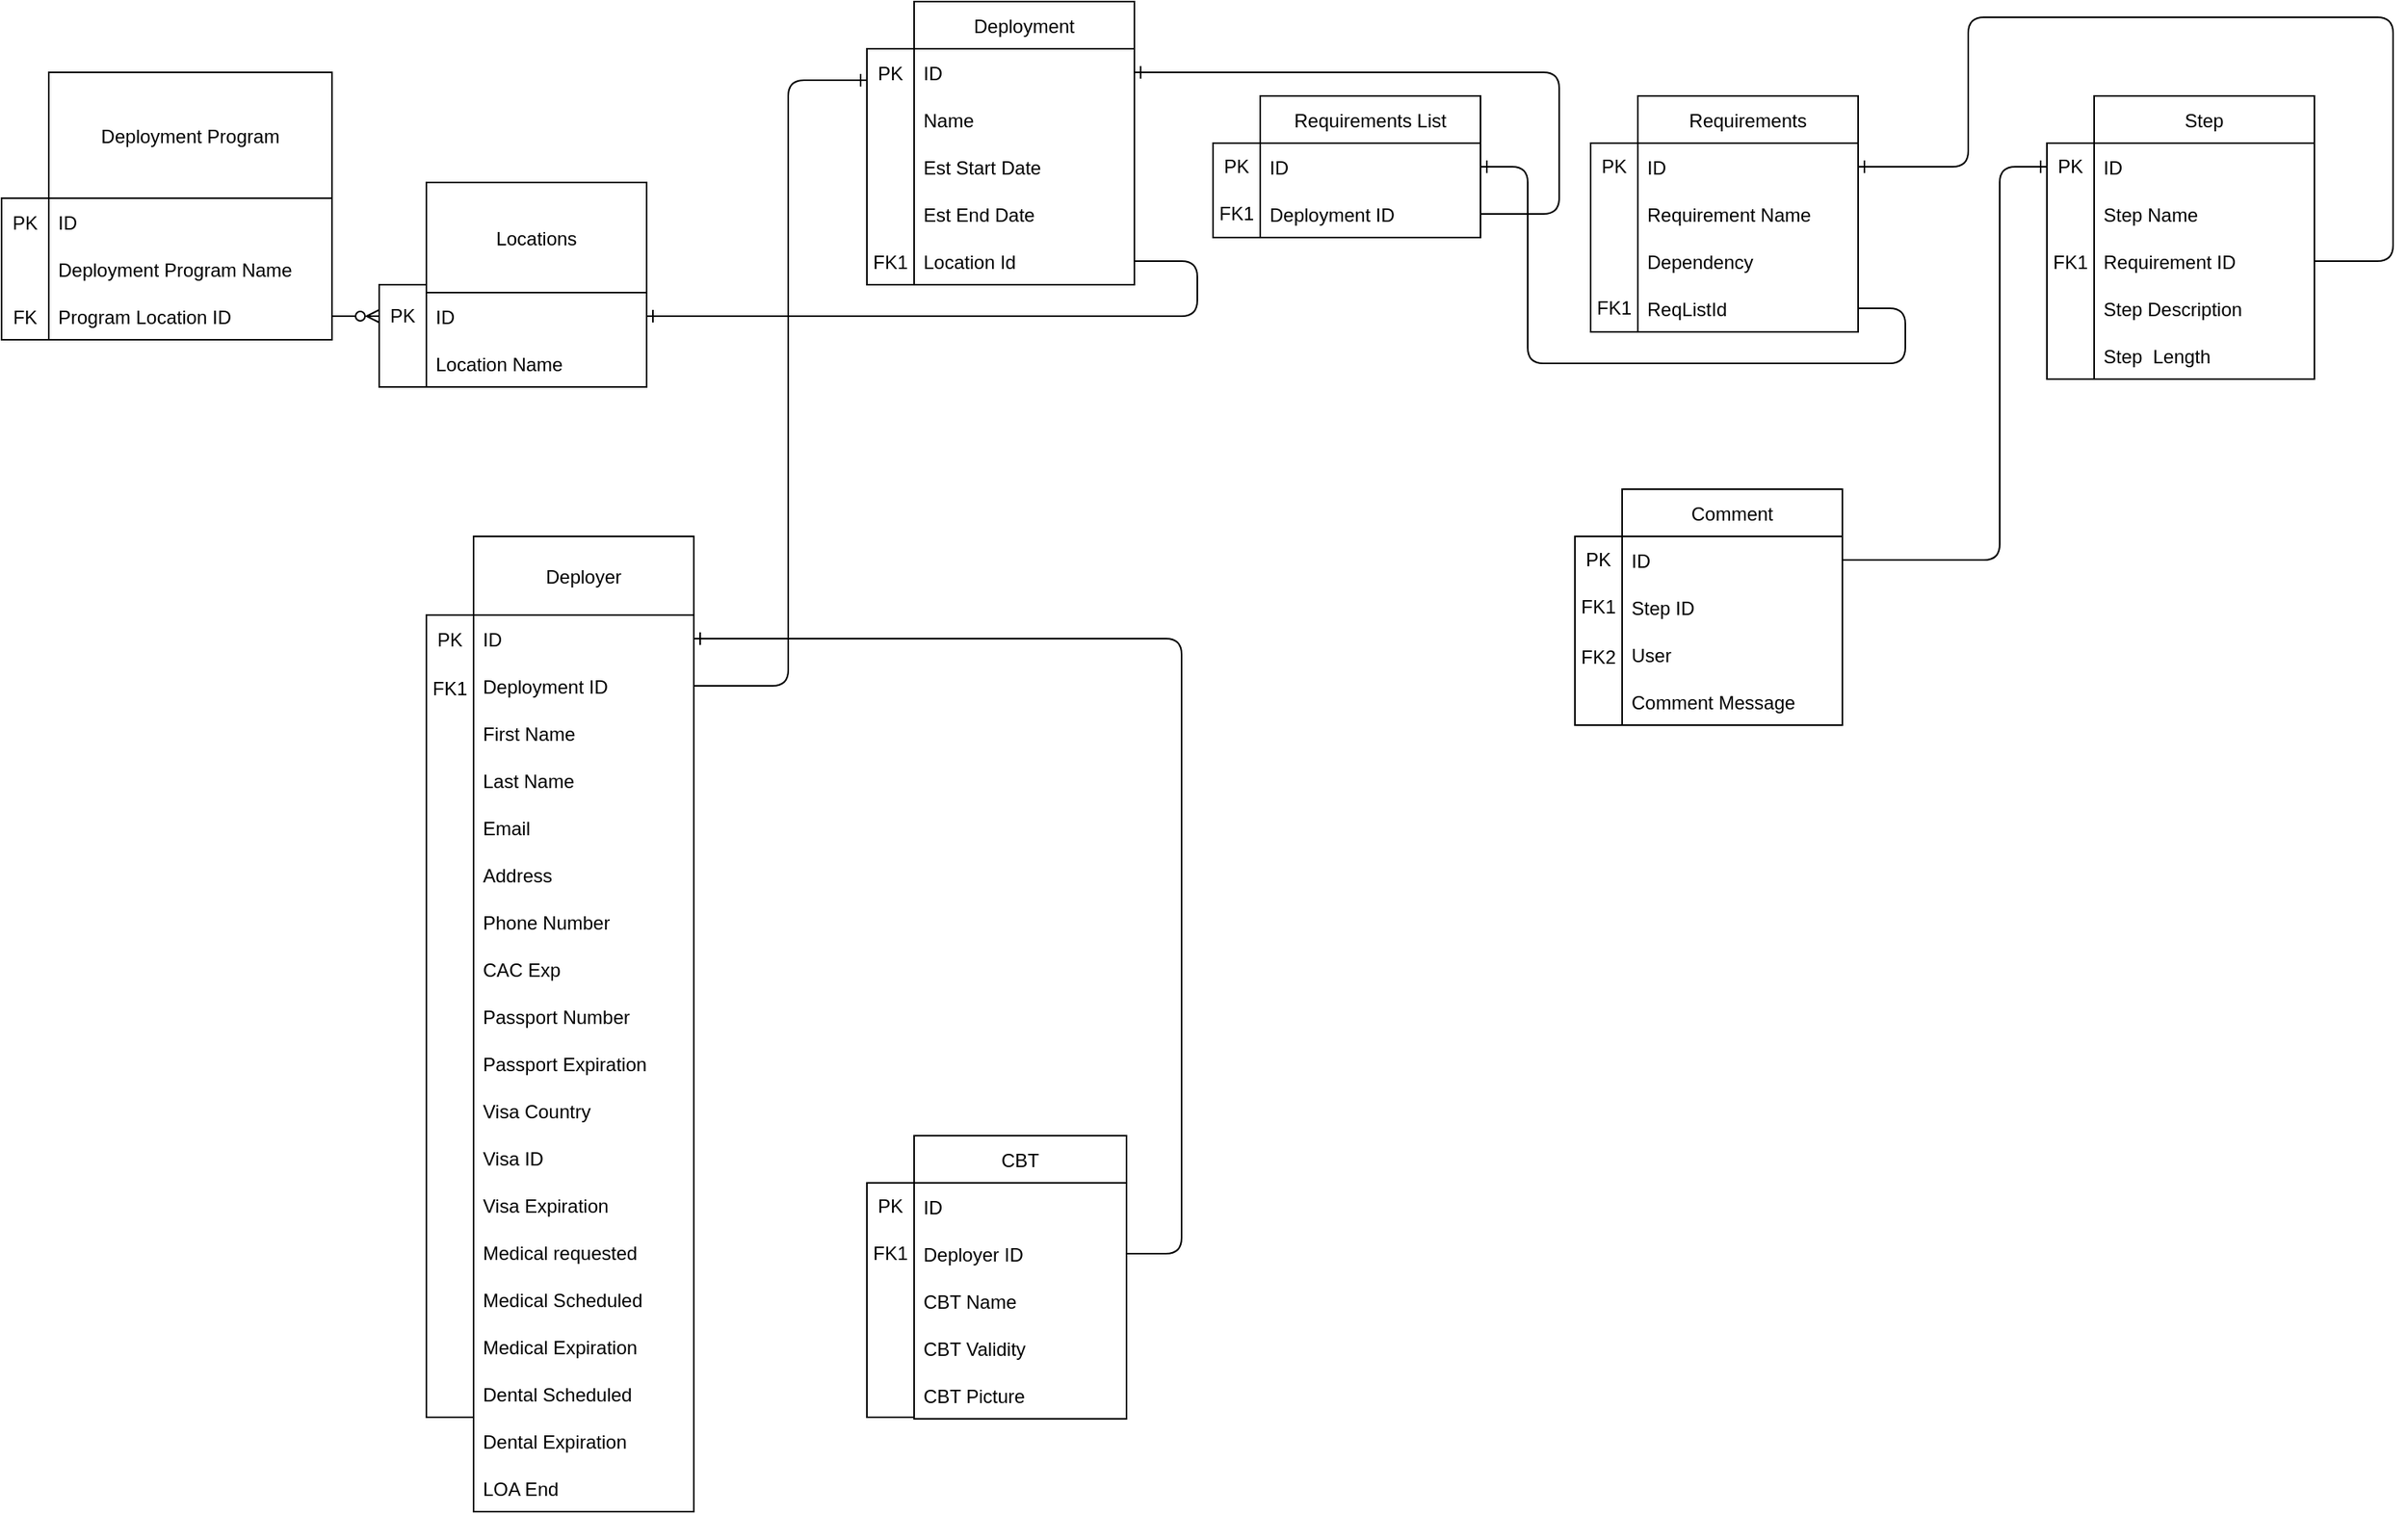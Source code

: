 <mxfile>
    <diagram id="AFWs4lzlDskF8MYlSA8I" name="Page-1">
        <mxGraphModel dx="1450" dy="1675" grid="1" gridSize="10" guides="1" tooltips="1" connect="1" arrows="1" fold="1" page="1" pageScale="1" pageWidth="850" pageHeight="1100" math="0" shadow="0">
            <root>
                <mxCell id="0"/>
                <mxCell id="1" parent="0"/>
                <mxCell id="123" value="Deployer" style="swimlane;fontStyle=0;childLayout=stackLayout;horizontal=1;startSize=50;horizontalStack=0;resizeParent=1;resizeParentMax=0;resizeLast=0;collapsible=1;marginBottom=0;" parent="1" vertex="1">
                    <mxGeometry x="80" y="160" width="140" height="620" as="geometry"/>
                </mxCell>
                <mxCell id="134" value="ID" style="text;strokeColor=none;fillColor=none;align=left;verticalAlign=middle;spacingLeft=4;spacingRight=4;overflow=hidden;points=[[0,0.5],[1,0.5]];portConstraint=eastwest;rotatable=0;" parent="123" vertex="1">
                    <mxGeometry y="50" width="140" height="30" as="geometry"/>
                </mxCell>
                <mxCell id="158" value="Deployment ID" style="text;strokeColor=none;fillColor=none;align=left;verticalAlign=middle;spacingLeft=4;spacingRight=4;overflow=hidden;points=[[0,0.5],[1,0.5]];portConstraint=eastwest;rotatable=0;" parent="123" vertex="1">
                    <mxGeometry y="80" width="140" height="30" as="geometry"/>
                </mxCell>
                <mxCell id="466" value="First Name" style="text;strokeColor=none;fillColor=none;align=left;verticalAlign=middle;spacingLeft=4;spacingRight=4;overflow=hidden;points=[[0,0.5],[1,0.5]];portConstraint=eastwest;rotatable=0;" vertex="1" parent="123">
                    <mxGeometry y="110" width="140" height="30" as="geometry"/>
                </mxCell>
                <mxCell id="467" value="Last Name" style="text;strokeColor=none;fillColor=none;align=left;verticalAlign=middle;spacingLeft=4;spacingRight=4;overflow=hidden;points=[[0,0.5],[1,0.5]];portConstraint=eastwest;rotatable=0;" vertex="1" parent="123">
                    <mxGeometry y="140" width="140" height="30" as="geometry"/>
                </mxCell>
                <mxCell id="124" value="Email  " style="text;strokeColor=none;fillColor=none;align=left;verticalAlign=middle;spacingLeft=4;spacingRight=4;overflow=hidden;points=[[0,0.5],[1,0.5]];portConstraint=eastwest;rotatable=0;" parent="123" vertex="1">
                    <mxGeometry y="170" width="140" height="30" as="geometry"/>
                </mxCell>
                <mxCell id="125" value="Address" style="text;strokeColor=none;fillColor=none;align=left;verticalAlign=middle;spacingLeft=4;spacingRight=4;overflow=hidden;points=[[0,0.5],[1,0.5]];portConstraint=eastwest;rotatable=0;" parent="123" vertex="1">
                    <mxGeometry y="200" width="140" height="30" as="geometry"/>
                </mxCell>
                <mxCell id="127" value="Phone Number" style="text;strokeColor=none;fillColor=none;align=left;verticalAlign=middle;spacingLeft=4;spacingRight=4;overflow=hidden;points=[[0,0.5],[1,0.5]];portConstraint=eastwest;rotatable=0;" parent="123" vertex="1">
                    <mxGeometry y="230" width="140" height="30" as="geometry"/>
                </mxCell>
                <mxCell id="422" value="CAC Exp" style="text;strokeColor=none;fillColor=none;align=left;verticalAlign=middle;spacingLeft=4;spacingRight=4;overflow=hidden;points=[[0,0.5],[1,0.5]];portConstraint=eastwest;rotatable=0;" parent="123" vertex="1">
                    <mxGeometry y="260" width="140" height="30" as="geometry"/>
                </mxCell>
                <mxCell id="128" value="Passport Number" style="text;strokeColor=none;fillColor=none;align=left;verticalAlign=middle;spacingLeft=4;spacingRight=4;overflow=hidden;points=[[0,0.5],[1,0.5]];portConstraint=eastwest;rotatable=0;" parent="123" vertex="1">
                    <mxGeometry y="290" width="140" height="30" as="geometry"/>
                </mxCell>
                <mxCell id="446" value="Passport Expiration" style="text;strokeColor=none;fillColor=none;align=left;verticalAlign=middle;spacingLeft=4;spacingRight=4;overflow=hidden;points=[[0,0.5],[1,0.5]];portConstraint=eastwest;rotatable=0;" parent="123" vertex="1">
                    <mxGeometry y="320" width="140" height="30" as="geometry"/>
                </mxCell>
                <mxCell id="126" value="Visa Country" style="text;strokeColor=none;fillColor=none;align=left;verticalAlign=middle;spacingLeft=4;spacingRight=4;overflow=hidden;points=[[0,0.5],[1,0.5]];portConstraint=eastwest;rotatable=0;perimeterSpacing=1;" parent="123" vertex="1">
                    <mxGeometry y="350" width="140" height="30" as="geometry"/>
                </mxCell>
                <mxCell id="448" value="Visa ID" style="text;strokeColor=none;fillColor=none;align=left;verticalAlign=middle;spacingLeft=4;spacingRight=4;overflow=hidden;points=[[0,0.5],[1,0.5]];portConstraint=eastwest;rotatable=0;perimeterSpacing=1;" parent="123" vertex="1">
                    <mxGeometry y="380" width="140" height="30" as="geometry"/>
                </mxCell>
                <mxCell id="449" value="Visa Expiration" style="text;strokeColor=none;fillColor=none;align=left;verticalAlign=middle;spacingLeft=4;spacingRight=4;overflow=hidden;points=[[0,0.5],[1,0.5]];portConstraint=eastwest;rotatable=0;perimeterSpacing=1;" parent="123" vertex="1">
                    <mxGeometry y="410" width="140" height="30" as="geometry"/>
                </mxCell>
                <mxCell id="176" value="Medical requested" style="text;strokeColor=none;fillColor=none;align=left;verticalAlign=middle;spacingLeft=4;spacingRight=4;overflow=hidden;points=[[0,0.5],[1,0.5]];portConstraint=eastwest;rotatable=0;" parent="123" vertex="1">
                    <mxGeometry y="440" width="140" height="30" as="geometry"/>
                </mxCell>
                <mxCell id="452" value="Medical Scheduled" style="text;strokeColor=none;fillColor=none;align=left;verticalAlign=middle;spacingLeft=4;spacingRight=4;overflow=hidden;points=[[0,0.5],[1,0.5]];portConstraint=eastwest;rotatable=0;" parent="123" vertex="1">
                    <mxGeometry y="470" width="140" height="30" as="geometry"/>
                </mxCell>
                <mxCell id="453" value="Medical Expiration" style="text;strokeColor=none;fillColor=none;align=left;verticalAlign=middle;spacingLeft=4;spacingRight=4;overflow=hidden;points=[[0,0.5],[1,0.5]];portConstraint=eastwest;rotatable=0;" parent="123" vertex="1">
                    <mxGeometry y="500" width="140" height="30" as="geometry"/>
                </mxCell>
                <mxCell id="177" value="Dental Scheduled" style="text;strokeColor=none;fillColor=none;align=left;verticalAlign=middle;spacingLeft=4;spacingRight=4;overflow=hidden;points=[[0,0.5],[1,0.5]];portConstraint=eastwest;rotatable=0;" parent="123" vertex="1">
                    <mxGeometry y="530" width="140" height="30" as="geometry"/>
                </mxCell>
                <mxCell id="454" value="Dental Expiration" style="text;strokeColor=none;fillColor=none;align=left;verticalAlign=middle;spacingLeft=4;spacingRight=4;overflow=hidden;points=[[0,0.5],[1,0.5]];portConstraint=eastwest;rotatable=0;" parent="123" vertex="1">
                    <mxGeometry y="560" width="140" height="30" as="geometry"/>
                </mxCell>
                <mxCell id="450" value="LOA End" style="text;strokeColor=none;fillColor=none;align=left;verticalAlign=middle;spacingLeft=4;spacingRight=4;overflow=hidden;points=[[0,0.5],[1,0.5]];portConstraint=eastwest;rotatable=0;" parent="123" vertex="1">
                    <mxGeometry y="590" width="140" height="30" as="geometry"/>
                </mxCell>
                <mxCell id="148" value="CBT" style="swimlane;fontStyle=0;childLayout=stackLayout;horizontal=1;startSize=30;horizontalStack=0;resizeParent=1;resizeParentMax=0;resizeLast=0;collapsible=1;marginBottom=0;" parent="1" vertex="1">
                    <mxGeometry x="360" y="541" width="135" height="180" as="geometry"/>
                </mxCell>
                <mxCell id="149" value="ID" style="text;strokeColor=none;fillColor=none;align=left;verticalAlign=middle;spacingLeft=4;spacingRight=4;overflow=hidden;points=[[0,0.5],[1,0.5]];portConstraint=eastwest;rotatable=0;" parent="148" vertex="1">
                    <mxGeometry y="30" width="135" height="30" as="geometry"/>
                </mxCell>
                <mxCell id="462" value="Deployer ID" style="text;strokeColor=none;fillColor=none;align=left;verticalAlign=middle;spacingLeft=4;spacingRight=4;overflow=hidden;points=[[0,0.5],[1,0.5]];portConstraint=eastwest;rotatable=0;" parent="148" vertex="1">
                    <mxGeometry y="60" width="135" height="30" as="geometry"/>
                </mxCell>
                <mxCell id="150" value="CBT Name" style="text;strokeColor=none;fillColor=none;align=left;verticalAlign=middle;spacingLeft=4;spacingRight=4;overflow=hidden;points=[[0,0.5],[1,0.5]];portConstraint=eastwest;rotatable=0;" parent="148" vertex="1">
                    <mxGeometry y="90" width="135" height="30" as="geometry"/>
                </mxCell>
                <mxCell id="151" value="CBT Validity" style="text;strokeColor=none;fillColor=none;align=left;verticalAlign=middle;spacingLeft=4;spacingRight=4;overflow=hidden;points=[[0,0.5],[1,0.5]];portConstraint=eastwest;rotatable=0;" parent="148" vertex="1">
                    <mxGeometry y="120" width="135" height="30" as="geometry"/>
                </mxCell>
                <mxCell id="175" value="CBT Picture" style="text;strokeColor=none;fillColor=none;align=left;verticalAlign=middle;spacingLeft=4;spacingRight=4;overflow=hidden;points=[[0,0.5],[1,0.5]];portConstraint=eastwest;rotatable=0;" parent="148" vertex="1">
                    <mxGeometry y="150" width="135" height="30" as="geometry"/>
                </mxCell>
                <mxCell id="161" value="Locations" style="swimlane;fontStyle=0;childLayout=stackLayout;horizontal=1;startSize=70;horizontalStack=0;resizeParent=1;resizeParentMax=0;resizeLast=0;collapsible=1;marginBottom=0;" parent="1" vertex="1">
                    <mxGeometry x="50" y="-65" width="140" height="130" as="geometry"/>
                </mxCell>
                <mxCell id="162" value="ID" style="text;strokeColor=none;fillColor=none;align=left;verticalAlign=middle;spacingLeft=4;spacingRight=4;overflow=hidden;points=[[0,0.5],[1,0.5]];portConstraint=eastwest;rotatable=0;" parent="161" vertex="1">
                    <mxGeometry y="70" width="140" height="30" as="geometry"/>
                </mxCell>
                <mxCell id="221" value="Location Name" style="text;strokeColor=none;fillColor=none;align=left;verticalAlign=middle;spacingLeft=4;spacingRight=4;overflow=hidden;points=[[0,0.5],[1,0.5]];portConstraint=eastwest;rotatable=0;" parent="161" vertex="1">
                    <mxGeometry y="100" width="140" height="30" as="geometry"/>
                </mxCell>
                <mxCell id="166" value="Deployment" style="swimlane;fontStyle=0;childLayout=stackLayout;horizontal=1;startSize=30;horizontalStack=0;resizeParent=1;resizeParentMax=0;resizeLast=0;collapsible=1;marginBottom=0;" parent="1" vertex="1">
                    <mxGeometry x="360" y="-180" width="140" height="180" as="geometry"/>
                </mxCell>
                <mxCell id="167" value="ID" style="text;strokeColor=none;fillColor=none;align=left;verticalAlign=middle;spacingLeft=4;spacingRight=4;overflow=hidden;points=[[0,0.5],[1,0.5]];portConstraint=eastwest;rotatable=0;" parent="166" vertex="1">
                    <mxGeometry y="30" width="140" height="30" as="geometry"/>
                </mxCell>
                <mxCell id="439" value="Name" style="text;strokeColor=none;fillColor=none;align=left;verticalAlign=middle;spacingLeft=4;spacingRight=4;overflow=hidden;points=[[0,0.5],[1,0.5]];portConstraint=eastwest;rotatable=0;" parent="166" vertex="1">
                    <mxGeometry y="60" width="140" height="30" as="geometry"/>
                </mxCell>
                <mxCell id="468" value="Est Start Date" style="text;strokeColor=none;fillColor=none;align=left;verticalAlign=middle;spacingLeft=4;spacingRight=4;overflow=hidden;points=[[0,0.5],[1,0.5]];portConstraint=eastwest;rotatable=0;" vertex="1" parent="166">
                    <mxGeometry y="90" width="140" height="30" as="geometry"/>
                </mxCell>
                <mxCell id="438" value="Est End Date" style="text;strokeColor=none;fillColor=none;align=left;verticalAlign=middle;spacingLeft=4;spacingRight=4;overflow=hidden;points=[[0,0.5],[1,0.5]];portConstraint=eastwest;rotatable=0;" parent="166" vertex="1">
                    <mxGeometry y="120" width="140" height="30" as="geometry"/>
                </mxCell>
                <mxCell id="169" value="Location Id" style="text;strokeColor=none;fillColor=none;align=left;verticalAlign=middle;spacingLeft=4;spacingRight=4;overflow=hidden;points=[[0,0.5],[1,0.5]];portConstraint=eastwest;rotatable=0;" parent="166" vertex="1">
                    <mxGeometry y="150" width="140" height="30" as="geometry"/>
                </mxCell>
                <mxCell id="192" value="Comment" style="swimlane;fontStyle=0;childLayout=stackLayout;horizontal=1;startSize=30;horizontalStack=0;resizeParent=1;resizeParentMax=0;resizeLast=0;collapsible=1;marginBottom=0;" parent="1" vertex="1">
                    <mxGeometry x="810" y="130" width="140" height="150" as="geometry"/>
                </mxCell>
                <mxCell id="212" value="ID" style="text;strokeColor=none;fillColor=none;align=left;verticalAlign=middle;spacingLeft=4;spacingRight=4;overflow=hidden;points=[[0,0.5],[1,0.5]];portConstraint=eastwest;rotatable=0;" parent="192" vertex="1">
                    <mxGeometry y="30" width="140" height="30" as="geometry"/>
                </mxCell>
                <mxCell id="194" value="Step ID" style="text;strokeColor=none;fillColor=none;align=left;verticalAlign=middle;spacingLeft=4;spacingRight=4;overflow=hidden;points=[[0,0.5],[1,0.5]];portConstraint=eastwest;rotatable=0;" parent="192" vertex="1">
                    <mxGeometry y="60" width="140" height="30" as="geometry"/>
                </mxCell>
                <mxCell id="442" value="User" style="text;strokeColor=none;fillColor=none;align=left;verticalAlign=middle;spacingLeft=4;spacingRight=4;overflow=hidden;points=[[0,0.5],[1,0.5]];portConstraint=eastwest;rotatable=0;" parent="192" vertex="1">
                    <mxGeometry y="90" width="140" height="30" as="geometry"/>
                </mxCell>
                <mxCell id="195" value="Comment Message" style="text;strokeColor=none;fillColor=none;align=left;verticalAlign=middle;spacingLeft=4;spacingRight=4;overflow=hidden;points=[[0,0.5],[1,0.5]];portConstraint=eastwest;rotatable=0;" parent="192" vertex="1">
                    <mxGeometry y="120" width="140" height="30" as="geometry"/>
                </mxCell>
                <mxCell id="208" value="Requirements List" style="swimlane;fontStyle=0;childLayout=stackLayout;horizontal=1;startSize=30;horizontalStack=0;resizeParent=1;resizeParentMax=0;resizeLast=0;collapsible=1;marginBottom=0;" parent="1" vertex="1">
                    <mxGeometry x="580" y="-120" width="140" height="90" as="geometry"/>
                </mxCell>
                <mxCell id="209" value="ID" style="text;strokeColor=none;fillColor=none;align=left;verticalAlign=middle;spacingLeft=4;spacingRight=4;overflow=hidden;points=[[0,0.5],[1,0.5]];portConstraint=eastwest;rotatable=0;" parent="208" vertex="1">
                    <mxGeometry y="30" width="140" height="30" as="geometry"/>
                </mxCell>
                <mxCell id="211" value="Deployment ID" style="text;strokeColor=none;fillColor=none;align=left;verticalAlign=middle;spacingLeft=4;spacingRight=4;overflow=hidden;points=[[0,0.5],[1,0.5]];portConstraint=eastwest;rotatable=0;" parent="208" vertex="1">
                    <mxGeometry y="60" width="140" height="30" as="geometry"/>
                </mxCell>
                <mxCell id="213" value="Requirements" style="swimlane;fontStyle=0;childLayout=stackLayout;horizontal=1;startSize=30;horizontalStack=0;resizeParent=1;resizeParentMax=0;resizeLast=0;collapsible=1;marginBottom=0;" parent="1" vertex="1">
                    <mxGeometry x="820" y="-120" width="140" height="150" as="geometry"/>
                </mxCell>
                <mxCell id="214" value="ID" style="text;strokeColor=none;fillColor=none;align=left;verticalAlign=middle;spacingLeft=4;spacingRight=4;overflow=hidden;points=[[0,0.5],[1,0.5]];portConstraint=eastwest;rotatable=0;" parent="213" vertex="1">
                    <mxGeometry y="30" width="140" height="30" as="geometry"/>
                </mxCell>
                <mxCell id="215" value="Requirement Name" style="text;strokeColor=none;fillColor=none;align=left;verticalAlign=middle;spacingLeft=4;spacingRight=4;overflow=hidden;points=[[0,0.5],[1,0.5]];portConstraint=eastwest;rotatable=0;" parent="213" vertex="1">
                    <mxGeometry y="60" width="140" height="30" as="geometry"/>
                </mxCell>
                <mxCell id="223" value="Dependency" style="text;strokeColor=none;fillColor=none;align=left;verticalAlign=middle;spacingLeft=4;spacingRight=4;overflow=hidden;points=[[0,0.5],[1,0.5]];portConstraint=eastwest;rotatable=0;" parent="213" vertex="1">
                    <mxGeometry y="90" width="140" height="30" as="geometry"/>
                </mxCell>
                <mxCell id="225" value="ReqListId" style="text;strokeColor=none;fillColor=none;align=left;verticalAlign=middle;spacingLeft=4;spacingRight=4;overflow=hidden;points=[[0,0.5],[1,0.5]];portConstraint=eastwest;rotatable=0;" parent="213" vertex="1">
                    <mxGeometry y="120" width="140" height="30" as="geometry"/>
                </mxCell>
                <mxCell id="216" value="Deployment Program" style="swimlane;fontStyle=0;childLayout=stackLayout;horizontal=1;startSize=80;horizontalStack=0;resizeParent=1;resizeParentMax=0;resizeLast=0;collapsible=1;marginBottom=0;" parent="1" vertex="1">
                    <mxGeometry x="-190" y="-135" width="180" height="170" as="geometry"/>
                </mxCell>
                <mxCell id="217" value="ID" style="text;strokeColor=none;fillColor=none;align=left;verticalAlign=middle;spacingLeft=4;spacingRight=4;overflow=hidden;points=[[0,0.5],[1,0.5]];portConstraint=eastwest;rotatable=0;" parent="216" vertex="1">
                    <mxGeometry y="80" width="180" height="30" as="geometry"/>
                </mxCell>
                <mxCell id="276" value="Deployment Program Name" style="text;strokeColor=none;fillColor=none;align=left;verticalAlign=middle;spacingLeft=4;spacingRight=4;overflow=hidden;points=[[0,0.5],[1,0.5]];portConstraint=eastwest;rotatable=0;" parent="216" vertex="1">
                    <mxGeometry y="110" width="180" height="30" as="geometry"/>
                </mxCell>
                <mxCell id="219" value="Program Location ID" style="text;strokeColor=none;fillColor=none;align=left;verticalAlign=middle;spacingLeft=4;spacingRight=4;overflow=hidden;points=[[0,0.5],[1,0.5]];portConstraint=eastwest;rotatable=0;" parent="216" vertex="1">
                    <mxGeometry y="140" width="180" height="30" as="geometry"/>
                </mxCell>
                <mxCell id="241" value="Step" style="swimlane;fontStyle=0;childLayout=stackLayout;horizontal=1;startSize=30;horizontalStack=0;resizeParent=1;resizeParentMax=0;resizeLast=0;collapsible=1;marginBottom=0;" parent="1" vertex="1">
                    <mxGeometry x="1110" y="-120" width="140" height="180" as="geometry"/>
                </mxCell>
                <mxCell id="242" value="ID" style="text;strokeColor=none;fillColor=none;align=left;verticalAlign=middle;spacingLeft=4;spacingRight=4;overflow=hidden;points=[[0,0.5],[1,0.5]];portConstraint=eastwest;rotatable=0;" parent="241" vertex="1">
                    <mxGeometry y="30" width="140" height="30" as="geometry"/>
                </mxCell>
                <mxCell id="455" value="Step Name" style="text;strokeColor=none;fillColor=none;align=left;verticalAlign=middle;spacingLeft=4;spacingRight=4;overflow=hidden;points=[[0,0.5],[1,0.5]];portConstraint=eastwest;rotatable=0;" parent="241" vertex="1">
                    <mxGeometry y="60" width="140" height="30" as="geometry"/>
                </mxCell>
                <mxCell id="243" value="Requirement ID" style="text;strokeColor=none;fillColor=none;align=left;verticalAlign=middle;spacingLeft=4;spacingRight=4;overflow=hidden;points=[[0,0.5],[1,0.5]];portConstraint=eastwest;rotatable=0;" parent="241" vertex="1">
                    <mxGeometry y="90" width="140" height="30" as="geometry"/>
                </mxCell>
                <mxCell id="245" value="Step Description" style="text;strokeColor=none;fillColor=none;align=left;verticalAlign=middle;spacingLeft=4;spacingRight=4;overflow=hidden;points=[[0,0.5],[1,0.5]];portConstraint=eastwest;rotatable=0;" parent="241" vertex="1">
                    <mxGeometry y="120" width="140" height="30" as="geometry"/>
                </mxCell>
                <mxCell id="244" value="Step  Length" style="text;strokeColor=none;fillColor=none;align=left;verticalAlign=middle;spacingLeft=4;spacingRight=4;overflow=hidden;points=[[0,0.5],[1,0.5]];portConstraint=eastwest;rotatable=0;" parent="241" vertex="1">
                    <mxGeometry y="150" width="140" height="30" as="geometry"/>
                </mxCell>
                <mxCell id="275" style="edgeStyle=none;html=1;exitX=1;exitY=0.5;exitDx=0;exitDy=0;startArrow=none;startFill=0;endArrow=ERzeroToMany;endFill=0;" parent="1" source="219" edge="1">
                    <mxGeometry relative="1" as="geometry">
                        <mxPoint x="20" y="20" as="targetPoint"/>
                    </mxGeometry>
                </mxCell>
                <mxCell id="312" value="" style="shape=table;startSize=0;container=1;collapsible=0;childLayout=tableLayout;" parent="1" vertex="1">
                    <mxGeometry x="-220" y="-55" width="30" height="90" as="geometry"/>
                </mxCell>
                <mxCell id="313" value="" style="shape=partialRectangle;collapsible=0;dropTarget=0;pointerEvents=0;fillColor=none;top=0;left=0;bottom=0;right=0;points=[[0,0.5],[1,0.5]];portConstraint=eastwest;" parent="312" vertex="1">
                    <mxGeometry width="30" height="90" as="geometry"/>
                </mxCell>
                <mxCell id="314" value="" style="shape=partialRectangle;html=1;whiteSpace=wrap;connectable=0;overflow=hidden;fillColor=none;top=0;left=0;bottom=0;right=0;pointerEvents=1;" parent="313" vertex="1">
                    <mxGeometry width="30" height="90" as="geometry">
                        <mxRectangle width="30" height="90" as="alternateBounds"/>
                    </mxGeometry>
                </mxCell>
                <mxCell id="315" value="PK" style="shape=partialRectangle;html=1;whiteSpace=wrap;connectable=0;overflow=hidden;fillColor=none;top=0;left=0;bottom=0;right=0;pointerEvents=1;" parent="1" vertex="1">
                    <mxGeometry x="-220" y="-49" width="30" height="20" as="geometry">
                        <mxRectangle width="30" height="90" as="alternateBounds"/>
                    </mxGeometry>
                </mxCell>
                <mxCell id="316" value="FK" style="shape=partialRectangle;html=1;whiteSpace=wrap;connectable=0;overflow=hidden;fillColor=none;top=0;left=0;bottom=0;right=0;pointerEvents=1;" parent="1" vertex="1">
                    <mxGeometry x="-220" y="11" width="30" height="20" as="geometry">
                        <mxRectangle width="30" height="90" as="alternateBounds"/>
                    </mxGeometry>
                </mxCell>
                <mxCell id="317" value="" style="shape=table;startSize=0;container=1;collapsible=0;childLayout=tableLayout;" parent="1" vertex="1">
                    <mxGeometry x="20" width="30" height="65" as="geometry"/>
                </mxCell>
                <mxCell id="318" value="" style="shape=partialRectangle;collapsible=0;dropTarget=0;pointerEvents=0;fillColor=none;top=0;left=0;bottom=0;right=0;points=[[0,0.5],[1,0.5]];portConstraint=eastwest;" parent="317" vertex="1">
                    <mxGeometry width="30" height="65" as="geometry"/>
                </mxCell>
                <mxCell id="319" value="" style="shape=partialRectangle;html=1;whiteSpace=wrap;connectable=0;overflow=hidden;fillColor=none;top=0;left=0;bottom=0;right=0;pointerEvents=1;" parent="318" vertex="1">
                    <mxGeometry width="30" height="65" as="geometry">
                        <mxRectangle width="30" height="65" as="alternateBounds"/>
                    </mxGeometry>
                </mxCell>
                <mxCell id="320" value="PK" style="shape=partialRectangle;html=1;whiteSpace=wrap;connectable=0;overflow=hidden;fillColor=none;top=0;left=0;bottom=0;right=0;pointerEvents=1;" parent="1" vertex="1">
                    <mxGeometry x="20" y="10" width="30" height="20" as="geometry">
                        <mxRectangle width="30" height="90" as="alternateBounds"/>
                    </mxGeometry>
                </mxCell>
                <mxCell id="325" value="" style="shape=table;startSize=0;container=1;collapsible=0;childLayout=tableLayout;" parent="1" vertex="1">
                    <mxGeometry x="50" y="210" width="30" height="510" as="geometry"/>
                </mxCell>
                <mxCell id="326" value="" style="shape=partialRectangle;collapsible=0;dropTarget=0;pointerEvents=0;fillColor=none;top=0;left=0;bottom=0;right=0;points=[[0,0.5],[1,0.5]];portConstraint=eastwest;" parent="325" vertex="1">
                    <mxGeometry width="30" height="510" as="geometry"/>
                </mxCell>
                <mxCell id="327" value="" style="shape=partialRectangle;html=1;whiteSpace=wrap;connectable=0;overflow=hidden;fillColor=none;top=0;left=0;bottom=0;right=0;pointerEvents=1;" parent="326" vertex="1">
                    <mxGeometry width="30" height="510" as="geometry">
                        <mxRectangle width="30" height="510" as="alternateBounds"/>
                    </mxGeometry>
                </mxCell>
                <mxCell id="328" value="PK" style="shape=partialRectangle;html=1;whiteSpace=wrap;connectable=0;overflow=hidden;fillColor=none;top=0;left=0;bottom=0;right=0;pointerEvents=1;" parent="1" vertex="1">
                    <mxGeometry x="50" y="216" width="30" height="20" as="geometry">
                        <mxRectangle width="30" height="90" as="alternateBounds"/>
                    </mxGeometry>
                </mxCell>
                <mxCell id="361" value="" style="shape=table;startSize=0;container=1;collapsible=0;childLayout=tableLayout;" parent="1" vertex="1">
                    <mxGeometry x="330" y="-150" width="30" height="150" as="geometry"/>
                </mxCell>
                <mxCell id="362" value="" style="shape=partialRectangle;collapsible=0;dropTarget=0;pointerEvents=0;fillColor=none;top=0;left=0;bottom=0;right=0;points=[[0,0.5],[1,0.5]];portConstraint=eastwest;" parent="361" vertex="1">
                    <mxGeometry width="30" height="150" as="geometry"/>
                </mxCell>
                <mxCell id="363" value="" style="shape=partialRectangle;html=1;whiteSpace=wrap;connectable=0;overflow=hidden;fillColor=none;top=0;left=0;bottom=0;right=0;pointerEvents=1;" parent="362" vertex="1">
                    <mxGeometry width="30" height="150" as="geometry">
                        <mxRectangle width="30" height="150" as="alternateBounds"/>
                    </mxGeometry>
                </mxCell>
                <mxCell id="364" value="PK" style="shape=partialRectangle;html=1;whiteSpace=wrap;connectable=0;overflow=hidden;fillColor=none;top=0;left=0;bottom=0;right=0;pointerEvents=1;" parent="1" vertex="1">
                    <mxGeometry x="330" y="-144" width="30" height="20" as="geometry">
                        <mxRectangle width="30" height="90" as="alternateBounds"/>
                    </mxGeometry>
                </mxCell>
                <mxCell id="366" value="" style="shape=table;startSize=0;container=1;collapsible=0;childLayout=tableLayout;" parent="1" vertex="1">
                    <mxGeometry x="550" y="-90" width="30" height="60" as="geometry"/>
                </mxCell>
                <mxCell id="367" value="" style="shape=partialRectangle;collapsible=0;dropTarget=0;pointerEvents=0;fillColor=none;top=0;left=0;bottom=0;right=0;points=[[0,0.5],[1,0.5]];portConstraint=eastwest;" parent="366" vertex="1">
                    <mxGeometry width="30" height="60" as="geometry"/>
                </mxCell>
                <mxCell id="368" value="" style="shape=partialRectangle;html=1;whiteSpace=wrap;connectable=0;overflow=hidden;fillColor=none;top=0;left=0;bottom=0;right=0;pointerEvents=1;" parent="367" vertex="1">
                    <mxGeometry width="30" height="60" as="geometry">
                        <mxRectangle width="30" height="60" as="alternateBounds"/>
                    </mxGeometry>
                </mxCell>
                <mxCell id="369" value="PK" style="shape=partialRectangle;html=1;whiteSpace=wrap;connectable=0;overflow=hidden;fillColor=none;top=0;left=0;bottom=0;right=0;pointerEvents=1;" parent="1" vertex="1">
                    <mxGeometry x="550" y="-85" width="30" height="20" as="geometry">
                        <mxRectangle width="30" height="90" as="alternateBounds"/>
                    </mxGeometry>
                </mxCell>
                <mxCell id="371" value="" style="shape=table;startSize=0;container=1;collapsible=0;childLayout=tableLayout;" parent="1" vertex="1">
                    <mxGeometry x="330" y="571" width="30" height="149" as="geometry"/>
                </mxCell>
                <mxCell id="372" value="" style="shape=partialRectangle;collapsible=0;dropTarget=0;pointerEvents=0;fillColor=none;top=0;left=0;bottom=0;right=0;points=[[0,0.5],[1,0.5]];portConstraint=eastwest;" parent="371" vertex="1">
                    <mxGeometry width="30" height="149" as="geometry"/>
                </mxCell>
                <mxCell id="373" value="" style="shape=partialRectangle;html=1;whiteSpace=wrap;connectable=0;overflow=hidden;fillColor=none;top=0;left=0;bottom=0;right=0;pointerEvents=1;" parent="372" vertex="1">
                    <mxGeometry width="30" height="149" as="geometry">
                        <mxRectangle width="30" height="149" as="alternateBounds"/>
                    </mxGeometry>
                </mxCell>
                <mxCell id="374" value="PK" style="shape=partialRectangle;html=1;whiteSpace=wrap;connectable=0;overflow=hidden;fillColor=none;top=0;left=0;bottom=0;right=0;pointerEvents=1;" parent="1" vertex="1">
                    <mxGeometry x="330" y="576" width="30" height="20" as="geometry">
                        <mxRectangle width="30" height="90" as="alternateBounds"/>
                    </mxGeometry>
                </mxCell>
                <mxCell id="376" value="" style="shape=table;startSize=0;container=1;collapsible=0;childLayout=tableLayout;" parent="1" vertex="1">
                    <mxGeometry x="780" y="160" width="30" height="120" as="geometry"/>
                </mxCell>
                <mxCell id="377" value="" style="shape=partialRectangle;collapsible=0;dropTarget=0;pointerEvents=0;fillColor=none;top=0;left=0;bottom=0;right=0;points=[[0,0.5],[1,0.5]];portConstraint=eastwest;" parent="376" vertex="1">
                    <mxGeometry width="30" height="120" as="geometry"/>
                </mxCell>
                <mxCell id="378" value="" style="shape=partialRectangle;html=1;whiteSpace=wrap;connectable=0;overflow=hidden;fillColor=none;top=0;left=0;bottom=0;right=0;pointerEvents=1;" parent="377" vertex="1">
                    <mxGeometry width="30" height="120" as="geometry">
                        <mxRectangle width="30" height="120" as="alternateBounds"/>
                    </mxGeometry>
                </mxCell>
                <mxCell id="379" value="PK" style="shape=partialRectangle;html=1;whiteSpace=wrap;connectable=0;overflow=hidden;fillColor=none;top=0;left=0;bottom=0;right=0;pointerEvents=1;" parent="1" vertex="1">
                    <mxGeometry x="780" y="165" width="30" height="20" as="geometry">
                        <mxRectangle width="30" height="90" as="alternateBounds"/>
                    </mxGeometry>
                </mxCell>
                <mxCell id="380" value="FK1" style="shape=partialRectangle;html=1;whiteSpace=wrap;connectable=0;overflow=hidden;fillColor=none;top=0;left=0;bottom=0;right=0;pointerEvents=1;" parent="1" vertex="1">
                    <mxGeometry x="780" y="195" width="30" height="20" as="geometry">
                        <mxRectangle width="30" height="90" as="alternateBounds"/>
                    </mxGeometry>
                </mxCell>
                <mxCell id="387" value="" style="shape=table;startSize=0;container=1;collapsible=0;childLayout=tableLayout;" parent="1" vertex="1">
                    <mxGeometry x="790" y="-90" width="30" height="120" as="geometry"/>
                </mxCell>
                <mxCell id="388" value="" style="shape=partialRectangle;collapsible=0;dropTarget=0;pointerEvents=0;fillColor=none;top=0;left=0;bottom=0;right=0;points=[[0,0.5],[1,0.5]];portConstraint=eastwest;" parent="387" vertex="1">
                    <mxGeometry width="30" height="120" as="geometry"/>
                </mxCell>
                <mxCell id="389" value="" style="shape=partialRectangle;html=1;whiteSpace=wrap;connectable=0;overflow=hidden;fillColor=none;top=0;left=0;bottom=0;right=0;pointerEvents=1;" parent="388" vertex="1">
                    <mxGeometry width="30" height="120" as="geometry">
                        <mxRectangle width="30" height="120" as="alternateBounds"/>
                    </mxGeometry>
                </mxCell>
                <mxCell id="390" value="PK" style="shape=partialRectangle;html=1;whiteSpace=wrap;connectable=0;overflow=hidden;fillColor=none;top=0;left=0;bottom=0;right=0;pointerEvents=1;" parent="1" vertex="1">
                    <mxGeometry x="790" y="-85" width="30" height="20" as="geometry">
                        <mxRectangle width="30" height="90" as="alternateBounds"/>
                    </mxGeometry>
                </mxCell>
                <mxCell id="392" value="" style="shape=table;startSize=0;container=1;collapsible=0;childLayout=tableLayout;" parent="1" vertex="1">
                    <mxGeometry x="1080" y="-90" width="30" height="150" as="geometry"/>
                </mxCell>
                <mxCell id="393" value="" style="shape=partialRectangle;collapsible=0;dropTarget=0;pointerEvents=0;fillColor=none;top=0;left=0;bottom=0;right=0;points=[[0,0.5],[1,0.5]];portConstraint=eastwest;" parent="392" vertex="1">
                    <mxGeometry width="30" height="150" as="geometry"/>
                </mxCell>
                <mxCell id="394" value="" style="shape=partialRectangle;html=1;whiteSpace=wrap;connectable=0;overflow=hidden;fillColor=none;top=0;left=0;bottom=0;right=0;pointerEvents=1;" parent="393" vertex="1">
                    <mxGeometry width="30" height="150" as="geometry">
                        <mxRectangle width="30" height="150" as="alternateBounds"/>
                    </mxGeometry>
                </mxCell>
                <mxCell id="395" value="PK" style="shape=partialRectangle;html=1;whiteSpace=wrap;connectable=0;overflow=hidden;fillColor=none;top=0;left=0;bottom=0;right=0;pointerEvents=1;" parent="1" vertex="1">
                    <mxGeometry x="1080" y="-85" width="30" height="20" as="geometry">
                        <mxRectangle width="30" height="90" as="alternateBounds"/>
                    </mxGeometry>
                </mxCell>
                <mxCell id="396" value="FK1" style="shape=partialRectangle;html=1;whiteSpace=wrap;connectable=0;overflow=hidden;fillColor=none;top=0;left=0;bottom=0;right=0;pointerEvents=1;" parent="1" vertex="1">
                    <mxGeometry x="790" y="5" width="30" height="20" as="geometry">
                        <mxRectangle width="30" height="90" as="alternateBounds"/>
                    </mxGeometry>
                </mxCell>
                <mxCell id="400" value="FK1" style="shape=partialRectangle;html=1;whiteSpace=wrap;connectable=0;overflow=hidden;fillColor=none;top=0;left=0;bottom=0;right=0;pointerEvents=1;" parent="1" vertex="1">
                    <mxGeometry x="550" y="-55" width="30" height="20" as="geometry">
                        <mxRectangle width="30" height="90" as="alternateBounds"/>
                    </mxGeometry>
                </mxCell>
                <mxCell id="418" value="FK1" style="shape=partialRectangle;html=1;whiteSpace=wrap;connectable=0;overflow=hidden;fillColor=none;top=0;left=0;bottom=0;right=0;pointerEvents=1;" parent="1" vertex="1">
                    <mxGeometry x="330" y="-24" width="30" height="20" as="geometry">
                        <mxRectangle width="30" height="90" as="alternateBounds"/>
                    </mxGeometry>
                </mxCell>
                <mxCell id="443" style="edgeStyle=none;html=1;exitX=1;exitY=0.5;exitDx=0;exitDy=0;endArrow=ERone;endFill=0;" parent="1" source="212" edge="1">
                    <mxGeometry relative="1" as="geometry">
                        <mxPoint x="1080" y="-75" as="targetPoint"/>
                        <mxPoint x="1010" y="-220" as="sourcePoint"/>
                        <Array as="points">
                            <mxPoint x="1050" y="175"/>
                            <mxPoint x="1050" y="-75"/>
                        </Array>
                    </mxGeometry>
                </mxCell>
                <mxCell id="444" value="FK2" style="shape=partialRectangle;html=1;whiteSpace=wrap;connectable=0;overflow=hidden;fillColor=none;top=0;left=0;bottom=0;right=0;pointerEvents=1;" parent="1" vertex="1">
                    <mxGeometry x="780" y="227" width="30" height="20" as="geometry">
                        <mxRectangle width="30" height="90" as="alternateBounds"/>
                    </mxGeometry>
                </mxCell>
                <mxCell id="445" value="FK1" style="shape=partialRectangle;html=1;whiteSpace=wrap;connectable=0;overflow=hidden;fillColor=none;top=0;left=0;bottom=0;right=0;pointerEvents=1;" parent="1" vertex="1">
                    <mxGeometry x="50" y="247" width="30" height="20" as="geometry">
                        <mxRectangle width="30" height="90" as="alternateBounds"/>
                    </mxGeometry>
                </mxCell>
                <mxCell id="456" value="FK1" style="shape=partialRectangle;html=1;whiteSpace=wrap;connectable=0;overflow=hidden;fillColor=none;top=0;left=0;bottom=0;right=0;pointerEvents=1;" parent="1" vertex="1">
                    <mxGeometry x="1080" y="-24" width="30" height="20" as="geometry">
                        <mxRectangle width="30" height="90" as="alternateBounds"/>
                    </mxGeometry>
                </mxCell>
                <mxCell id="457" style="edgeStyle=none;html=1;exitX=1;exitY=0.5;exitDx=0;exitDy=0;entryX=1;entryY=0.5;entryDx=0;entryDy=0;endArrow=ERone;endFill=0;" parent="1" source="243" target="214" edge="1">
                    <mxGeometry relative="1" as="geometry">
                        <Array as="points">
                            <mxPoint x="1300" y="-15"/>
                            <mxPoint x="1300" y="-170"/>
                            <mxPoint x="1030" y="-170"/>
                            <mxPoint x="1030" y="-75"/>
                        </Array>
                    </mxGeometry>
                </mxCell>
                <mxCell id="458" style="edgeStyle=none;html=1;exitX=1;exitY=0.5;exitDx=0;exitDy=0;entryX=1;entryY=0.5;entryDx=0;entryDy=0;endArrow=ERone;endFill=0;" parent="1" source="225" target="209" edge="1">
                    <mxGeometry relative="1" as="geometry">
                        <Array as="points">
                            <mxPoint x="990" y="15"/>
                            <mxPoint x="990" y="50"/>
                            <mxPoint x="750" y="50"/>
                            <mxPoint x="750" y="-75"/>
                        </Array>
                    </mxGeometry>
                </mxCell>
                <mxCell id="459" style="edgeStyle=none;html=1;exitX=1;exitY=0.5;exitDx=0;exitDy=0;entryX=1;entryY=0.5;entryDx=0;entryDy=0;endArrow=ERone;endFill=0;" parent="1" source="211" target="167" edge="1">
                    <mxGeometry relative="1" as="geometry">
                        <Array as="points">
                            <mxPoint x="770" y="-45"/>
                            <mxPoint x="770" y="-135"/>
                        </Array>
                    </mxGeometry>
                </mxCell>
                <mxCell id="460" style="edgeStyle=none;html=1;exitX=1;exitY=0.5;exitDx=0;exitDy=0;entryX=1;entryY=0.5;entryDx=0;entryDy=0;endArrow=ERone;endFill=0;" parent="1" source="169" target="162" edge="1">
                    <mxGeometry relative="1" as="geometry">
                        <Array as="points">
                            <mxPoint x="540" y="-15"/>
                            <mxPoint x="540" y="20"/>
                        </Array>
                    </mxGeometry>
                </mxCell>
                <mxCell id="463" value="FK1" style="shape=partialRectangle;html=1;whiteSpace=wrap;connectable=0;overflow=hidden;fillColor=none;top=0;left=0;bottom=0;right=0;pointerEvents=1;" parent="1" vertex="1">
                    <mxGeometry x="330" y="606" width="30" height="20" as="geometry">
                        <mxRectangle width="30" height="90" as="alternateBounds"/>
                    </mxGeometry>
                </mxCell>
                <mxCell id="464" style="edgeStyle=none;html=1;exitX=1;exitY=0.5;exitDx=0;exitDy=0;entryX=1;entryY=0.5;entryDx=0;entryDy=0;endArrow=ERone;endFill=0;" parent="1" source="462" target="134" edge="1">
                    <mxGeometry relative="1" as="geometry">
                        <Array as="points">
                            <mxPoint x="530" y="616"/>
                            <mxPoint x="530" y="225"/>
                        </Array>
                    </mxGeometry>
                </mxCell>
                <mxCell id="465" style="edgeStyle=none;html=1;exitX=1;exitY=0.5;exitDx=0;exitDy=0;endArrow=ERone;endFill=0;" parent="1" source="158" edge="1">
                    <mxGeometry relative="1" as="geometry">
                        <mxPoint x="330" y="-130" as="targetPoint"/>
                        <Array as="points">
                            <mxPoint x="280" y="255"/>
                            <mxPoint x="280" y="-130"/>
                        </Array>
                    </mxGeometry>
                </mxCell>
            </root>
        </mxGraphModel>
    </diagram>
</mxfile>